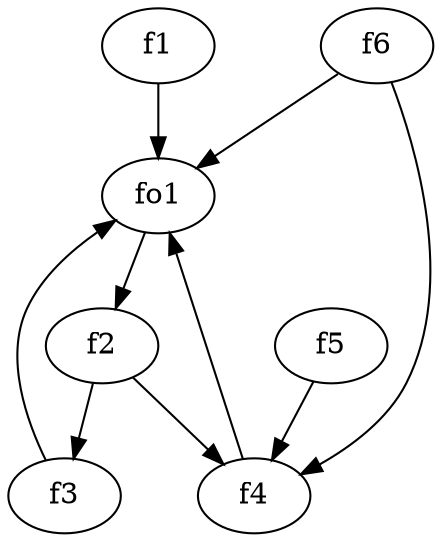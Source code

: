 strict digraph  {
f1;
f2;
f3;
f4;
f5;
f6;
fo1;
f1 -> fo1  [weight=2];
f2 -> f3  [weight=2];
f2 -> f4  [weight=2];
f3 -> fo1  [weight=2];
f4 -> fo1  [weight=2];
f5 -> f4  [weight=2];
f6 -> f4  [weight=2];
f6 -> fo1  [weight=2];
fo1 -> f2  [weight=2];
}
